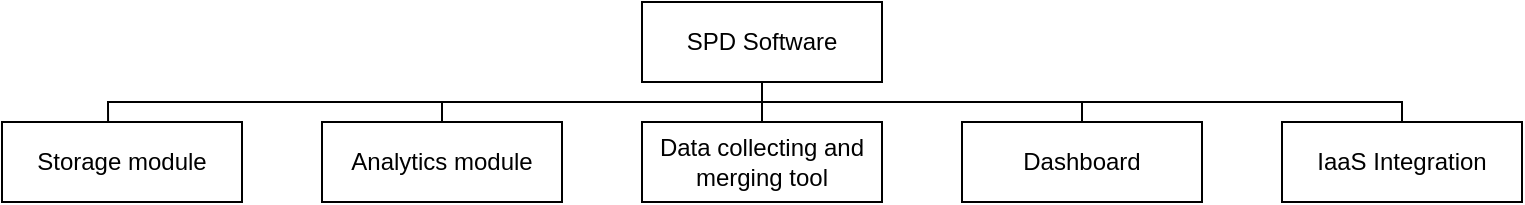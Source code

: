 <mxfile version="13.1.1" type="device"><diagram id="qP84IDKsS1oXtd5EcjXf" name="Page-1"><mxGraphModel dx="881" dy="522" grid="1" gridSize="10" guides="1" tooltips="1" connect="1" arrows="1" fold="1" page="1" pageScale="1" pageWidth="827" pageHeight="1169" math="0" shadow="0"><root><mxCell id="0"/><mxCell id="1" parent="0"/><mxCell id="hec_4RnmbhUA-zo7f5Pp-1" value="SPD Software" style="rounded=0;whiteSpace=wrap;html=1;" parent="1" vertex="1"><mxGeometry x="360" y="80" width="120" height="40" as="geometry"/></mxCell><mxCell id="hec_4RnmbhUA-zo7f5Pp-2" value="Storage module" style="rounded=0;whiteSpace=wrap;html=1;" parent="1" vertex="1"><mxGeometry x="40" y="140" width="120" height="40" as="geometry"/></mxCell><mxCell id="hec_4RnmbhUA-zo7f5Pp-3" value="Analytics module" style="rounded=0;whiteSpace=wrap;html=1;" parent="1" vertex="1"><mxGeometry x="200" y="140" width="120" height="40" as="geometry"/></mxCell><mxCell id="hec_4RnmbhUA-zo7f5Pp-4" value="Dashboard" style="rounded=0;whiteSpace=wrap;html=1;" parent="1" vertex="1"><mxGeometry x="520" y="140" width="120" height="40" as="geometry"/></mxCell><mxCell id="hec_4RnmbhUA-zo7f5Pp-5" value="Data collecting and merging tool" style="rounded=0;whiteSpace=wrap;html=1;" parent="1" vertex="1"><mxGeometry x="360" y="140" width="120" height="40" as="geometry"/></mxCell><mxCell id="hec_4RnmbhUA-zo7f5Pp-6" value="" style="endArrow=none;html=1;exitX=0.442;exitY=0;exitDx=0;exitDy=0;exitPerimeter=0;entryX=0.5;entryY=1;entryDx=0;entryDy=0;edgeStyle=orthogonalEdgeStyle;rounded=0;" parent="1" source="hec_4RnmbhUA-zo7f5Pp-2" target="hec_4RnmbhUA-zo7f5Pp-1" edge="1"><mxGeometry width="50" height="50" relative="1" as="geometry"><mxPoint x="380" y="300" as="sourcePoint"/><mxPoint x="430" y="250" as="targetPoint"/></mxGeometry></mxCell><mxCell id="hec_4RnmbhUA-zo7f5Pp-7" value="" style="endArrow=none;html=1;entryX=0.5;entryY=1;entryDx=0;entryDy=0;exitX=0.5;exitY=0;exitDx=0;exitDy=0;edgeStyle=orthogonalEdgeStyle;rounded=0;" parent="1" source="hec_4RnmbhUA-zo7f5Pp-3" target="hec_4RnmbhUA-zo7f5Pp-1" edge="1"><mxGeometry width="50" height="50" relative="1" as="geometry"><mxPoint x="380" y="300" as="sourcePoint"/><mxPoint x="430" y="250" as="targetPoint"/></mxGeometry></mxCell><mxCell id="hec_4RnmbhUA-zo7f5Pp-8" value="" style="endArrow=none;html=1;entryX=0.5;entryY=1;entryDx=0;entryDy=0;exitX=0.5;exitY=0;exitDx=0;exitDy=0;edgeStyle=orthogonalEdgeStyle;rounded=0;" parent="1" source="hec_4RnmbhUA-zo7f5Pp-5" target="hec_4RnmbhUA-zo7f5Pp-1" edge="1"><mxGeometry width="50" height="50" relative="1" as="geometry"><mxPoint x="380" y="300" as="sourcePoint"/><mxPoint x="430" y="250" as="targetPoint"/></mxGeometry></mxCell><mxCell id="hec_4RnmbhUA-zo7f5Pp-10" value="" style="endArrow=none;html=1;exitX=0.5;exitY=0;exitDx=0;exitDy=0;edgeStyle=orthogonalEdgeStyle;rounded=0;entryX=0.5;entryY=1;entryDx=0;entryDy=0;" parent="1" source="hec_4RnmbhUA-zo7f5Pp-4" edge="1" target="hec_4RnmbhUA-zo7f5Pp-1"><mxGeometry width="50" height="50" relative="1" as="geometry"><mxPoint x="380" y="300" as="sourcePoint"/><mxPoint x="340" y="120" as="targetPoint"/></mxGeometry></mxCell><mxCell id="rGIIIoJNfvfSCiputFvm-1" value="IaaS Integration" style="rounded=0;whiteSpace=wrap;html=1;" vertex="1" parent="1"><mxGeometry x="680" y="140" width="120" height="40" as="geometry"/></mxCell><mxCell id="rGIIIoJNfvfSCiputFvm-8" value="" style="endArrow=none;html=1;entryX=0.5;entryY=1;entryDx=0;entryDy=0;exitX=0.5;exitY=0;exitDx=0;exitDy=0;edgeStyle=orthogonalEdgeStyle;rounded=0;" edge="1" parent="1" source="rGIIIoJNfvfSCiputFvm-1" target="hec_4RnmbhUA-zo7f5Pp-1"><mxGeometry width="50" height="50" relative="1" as="geometry"><mxPoint x="430" y="300" as="sourcePoint"/><mxPoint x="480" y="250" as="targetPoint"/></mxGeometry></mxCell></root></mxGraphModel></diagram></mxfile>